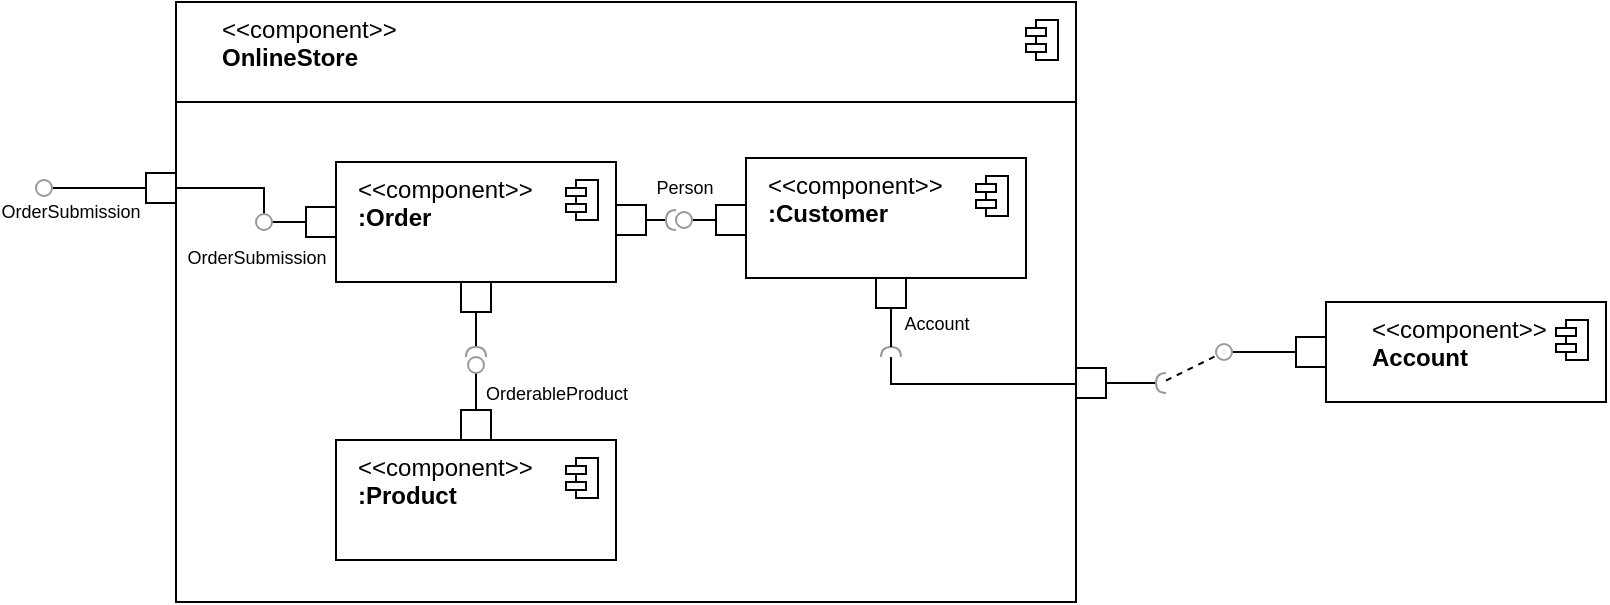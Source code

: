 <mxfile version="16.5.1" type="device"><diagram id="vc8r_1XYBC7EFZj3Y8ex" name="Page-1"><mxGraphModel dx="1332" dy="983" grid="1" gridSize="10" guides="1" tooltips="1" connect="1" arrows="1" fold="1" page="1" pageScale="1" pageWidth="1019" pageHeight="1320" math="0" shadow="0"><root><mxCell id="0"/><mxCell id="1" parent="0"/><mxCell id="s3TwL0lOHZJc88dg1orS-1" value="" style="group" vertex="1" connectable="0" parent="1"><mxGeometry x="40" y="50" width="565" height="300" as="geometry"/></mxCell><mxCell id="s3TwL0lOHZJc88dg1orS-2" value="" style="rounded=0;whiteSpace=wrap;html=1;" vertex="1" parent="s3TwL0lOHZJc88dg1orS-1"><mxGeometry x="70" y="50" width="450" height="250" as="geometry"/></mxCell><mxCell id="s3TwL0lOHZJc88dg1orS-3" value="" style="html=1;rounded=0;aspect=fixed;" vertex="1" parent="s3TwL0lOHZJc88dg1orS-1"><mxGeometry x="520" y="183" width="15" height="15" as="geometry"/></mxCell><mxCell id="s3TwL0lOHZJc88dg1orS-4" value="" style="endArrow=none;html=1;rounded=0;align=center;verticalAlign=top;endFill=0;labelBackgroundColor=none;endSize=2;" edge="1" parent="s3TwL0lOHZJc88dg1orS-1" source="s3TwL0lOHZJc88dg1orS-3" target="s3TwL0lOHZJc88dg1orS-5"><mxGeometry relative="1" as="geometry"/></mxCell><mxCell id="s3TwL0lOHZJc88dg1orS-5" value="" style="shape=requiredInterface;html=1;fontSize=11;align=center;fillColor=none;points=[];aspect=fixed;resizable=0;verticalAlign=bottom;labelPosition=center;verticalLabelPosition=top;flipH=1;strokeColor=#999999;" vertex="1" parent="s3TwL0lOHZJc88dg1orS-1"><mxGeometry x="560" y="185.5" width="5" height="10" as="geometry"/></mxCell><mxCell id="s3TwL0lOHZJc88dg1orS-6" value="" style="html=1;rounded=0;" vertex="1" parent="s3TwL0lOHZJc88dg1orS-1"><mxGeometry x="55" y="85.5" width="15" height="15" as="geometry"/></mxCell><mxCell id="s3TwL0lOHZJc88dg1orS-7" value="" style="endArrow=none;html=1;rounded=0;align=center;verticalAlign=top;endFill=0;labelBackgroundColor=none;endSize=2;" edge="1" parent="s3TwL0lOHZJc88dg1orS-1" source="s3TwL0lOHZJc88dg1orS-6" target="s3TwL0lOHZJc88dg1orS-9"><mxGeometry relative="1" as="geometry"/></mxCell><mxCell id="s3TwL0lOHZJc88dg1orS-8" value="OrderSubmission" style="edgeLabel;html=1;align=center;verticalAlign=middle;resizable=0;points=[];fontSize=9;" vertex="1" connectable="0" parent="s3TwL0lOHZJc88dg1orS-7"><mxGeometry x="0.617" y="-1" relative="1" as="geometry"><mxPoint y="13" as="offset"/></mxGeometry></mxCell><mxCell id="s3TwL0lOHZJc88dg1orS-9" value="" style="ellipse;html=1;fontSize=11;align=center;fillColor=none;points=[];aspect=fixed;resizable=0;verticalAlign=bottom;labelPosition=center;verticalLabelPosition=top;flipH=1;strokeColor=#999999;" vertex="1" parent="s3TwL0lOHZJc88dg1orS-1"><mxGeometry y="89" width="8" height="8" as="geometry"/></mxCell><mxCell id="s3TwL0lOHZJc88dg1orS-10" value="&lt;div&gt;&amp;lt;&amp;lt;component&amp;gt;&amp;gt;&lt;/div&gt;&lt;div&gt;&lt;b&gt;OnlineStore&lt;/b&gt;&lt;/div&gt;" style="html=1;align=left;spacingLeft=21;verticalAlign=top;" vertex="1" parent="s3TwL0lOHZJc88dg1orS-1"><mxGeometry x="70" width="450" height="50" as="geometry"/></mxCell><mxCell id="s3TwL0lOHZJc88dg1orS-11" value="" style="shape=module;jettyWidth=10;jettyHeight=4;" vertex="1" parent="s3TwL0lOHZJc88dg1orS-10"><mxGeometry x="1" width="16" height="20" relative="1" as="geometry"><mxPoint x="-25" y="9" as="offset"/></mxGeometry></mxCell><mxCell id="s3TwL0lOHZJc88dg1orS-12" style="edgeStyle=orthogonalEdgeStyle;rounded=0;orthogonalLoop=1;jettySize=auto;html=1;labelBackgroundColor=none;endArrow=none;endFill=0;" edge="1" parent="1" source="s3TwL0lOHZJc88dg1orS-27" target="s3TwL0lOHZJc88dg1orS-3"><mxGeometry relative="1" as="geometry"><mxPoint x="680" y="180" as="targetPoint"/><Array as="points"><mxPoint x="468" y="241"/></Array></mxGeometry></mxCell><mxCell id="s3TwL0lOHZJc88dg1orS-13" style="rounded=0;orthogonalLoop=1;jettySize=auto;html=1;labelBackgroundColor=none;endArrow=none;endFill=0;fontSize=9;dashed=1;" edge="1" parent="1" source="s3TwL0lOHZJc88dg1orS-5" target="s3TwL0lOHZJc88dg1orS-20"><mxGeometry relative="1" as="geometry"/></mxCell><mxCell id="s3TwL0lOHZJc88dg1orS-14" style="edgeStyle=orthogonalEdgeStyle;rounded=0;orthogonalLoop=1;jettySize=auto;html=1;labelBackgroundColor=none;endArrow=none;endFill=0;" edge="1" parent="1" source="s3TwL0lOHZJc88dg1orS-42" target="s3TwL0lOHZJc88dg1orS-6"><mxGeometry relative="1" as="geometry"><Array as="points"><mxPoint x="154" y="143"/></Array></mxGeometry></mxCell><mxCell id="s3TwL0lOHZJc88dg1orS-15" value="" style="group" vertex="1" connectable="0" parent="1"><mxGeometry x="630" y="200" width="195" height="50" as="geometry"/></mxCell><mxCell id="s3TwL0lOHZJc88dg1orS-16" value="&lt;div&gt;&amp;lt;&amp;lt;component&amp;gt;&amp;gt;&lt;/div&gt;&lt;div&gt;&lt;b&gt;Account&lt;/b&gt;&lt;/div&gt;" style="html=1;align=left;spacingLeft=21;verticalAlign=top;" vertex="1" parent="s3TwL0lOHZJc88dg1orS-15"><mxGeometry x="55" width="140" height="50" as="geometry"/></mxCell><mxCell id="s3TwL0lOHZJc88dg1orS-17" value="" style="shape=module;jettyWidth=10;jettyHeight=4;" vertex="1" parent="s3TwL0lOHZJc88dg1orS-16"><mxGeometry x="1" width="16" height="20" relative="1" as="geometry"><mxPoint x="-25" y="9" as="offset"/></mxGeometry></mxCell><mxCell id="s3TwL0lOHZJc88dg1orS-18" value="" style="html=1;rounded=0;" vertex="1" parent="s3TwL0lOHZJc88dg1orS-15"><mxGeometry x="40" y="17.5" width="15" height="15" as="geometry"/></mxCell><mxCell id="s3TwL0lOHZJc88dg1orS-19" value="" style="endArrow=none;html=1;rounded=0;align=center;verticalAlign=top;endFill=0;labelBackgroundColor=none;endSize=2;fontSize=9;" edge="1" parent="s3TwL0lOHZJc88dg1orS-15" source="s3TwL0lOHZJc88dg1orS-18" target="s3TwL0lOHZJc88dg1orS-20"><mxGeometry relative="1" as="geometry"/></mxCell><mxCell id="s3TwL0lOHZJc88dg1orS-20" value="" style="ellipse;html=1;fontSize=11;align=center;fillColor=none;points=[];aspect=fixed;resizable=0;verticalAlign=bottom;labelPosition=center;verticalLabelPosition=top;flipH=1;strokeColor=#999999;" vertex="1" parent="s3TwL0lOHZJc88dg1orS-15"><mxGeometry y="21" width="8" height="8" as="geometry"/></mxCell><mxCell id="s3TwL0lOHZJc88dg1orS-21" value="" style="group" vertex="1" connectable="0" parent="1"><mxGeometry x="360" y="128" width="175" height="99.5" as="geometry"/></mxCell><mxCell id="s3TwL0lOHZJc88dg1orS-22" value="" style="html=1;rounded=0;" vertex="1" parent="s3TwL0lOHZJc88dg1orS-21"><mxGeometry x="20" y="23.5" width="15" height="15" as="geometry"/></mxCell><mxCell id="s3TwL0lOHZJc88dg1orS-23" value="" style="endArrow=none;html=1;rounded=0;align=center;verticalAlign=top;endFill=0;labelBackgroundColor=none;endSize=2;fontSize=9;" edge="1" parent="s3TwL0lOHZJc88dg1orS-21" source="s3TwL0lOHZJc88dg1orS-22" target="s3TwL0lOHZJc88dg1orS-25"><mxGeometry relative="1" as="geometry"/></mxCell><mxCell id="s3TwL0lOHZJc88dg1orS-24" value="Person" style="edgeLabel;html=1;align=center;verticalAlign=middle;resizable=0;points=[];fontSize=9;" vertex="1" connectable="0" parent="s3TwL0lOHZJc88dg1orS-23"><mxGeometry y="-2" relative="1" as="geometry"><mxPoint x="-10" y="-14" as="offset"/></mxGeometry></mxCell><mxCell id="s3TwL0lOHZJc88dg1orS-25" value="" style="ellipse;html=1;fontSize=11;align=center;fillColor=none;points=[];aspect=fixed;resizable=0;verticalAlign=bottom;labelPosition=center;verticalLabelPosition=top;flipH=1;strokeColor=#999999;" vertex="1" parent="s3TwL0lOHZJc88dg1orS-21"><mxGeometry y="27" width="8" height="8" as="geometry"/></mxCell><mxCell id="s3TwL0lOHZJc88dg1orS-26" value="" style="html=1;rounded=0;" vertex="1" parent="s3TwL0lOHZJc88dg1orS-21"><mxGeometry x="100" y="42" width="15" height="15" as="geometry"/></mxCell><mxCell id="s3TwL0lOHZJc88dg1orS-27" value="" style="shape=requiredInterface;html=1;fontSize=11;align=center;fillColor=none;points=[];aspect=fixed;resizable=0;verticalAlign=bottom;labelPosition=center;verticalLabelPosition=top;flipH=1;strokeColor=#999999;rotation=90;" vertex="1" parent="s3TwL0lOHZJc88dg1orS-21"><mxGeometry x="105" y="92" width="5" height="10" as="geometry"/></mxCell><mxCell id="s3TwL0lOHZJc88dg1orS-28" value="&lt;div&gt;&amp;lt;&amp;lt;component&amp;gt;&amp;gt;&lt;/div&gt;&lt;div&gt;&lt;b&gt;:Customer&lt;/b&gt;&lt;/div&gt;" style="html=1;align=left;spacingLeft=9;verticalAlign=top;" vertex="1" parent="s3TwL0lOHZJc88dg1orS-21"><mxGeometry x="35" width="140" height="60" as="geometry"/></mxCell><mxCell id="s3TwL0lOHZJc88dg1orS-29" value="" style="shape=module;jettyWidth=10;jettyHeight=4;" vertex="1" parent="s3TwL0lOHZJc88dg1orS-28"><mxGeometry x="1" width="16" height="20" relative="1" as="geometry"><mxPoint x="-25" y="9" as="offset"/></mxGeometry></mxCell><mxCell id="s3TwL0lOHZJc88dg1orS-30" value="" style="html=1;rounded=0;aspect=fixed;" vertex="1" parent="s3TwL0lOHZJc88dg1orS-21"><mxGeometry x="100" y="60" width="15" height="15" as="geometry"/></mxCell><mxCell id="s3TwL0lOHZJc88dg1orS-31" value="" style="endArrow=none;html=1;rounded=0;align=center;verticalAlign=top;endFill=0;labelBackgroundColor=none;endSize=2;fontSize=9;" edge="1" parent="s3TwL0lOHZJc88dg1orS-21" source="s3TwL0lOHZJc88dg1orS-30" target="s3TwL0lOHZJc88dg1orS-27"><mxGeometry relative="1" as="geometry"><mxPoint x="330" y="122.5" as="targetPoint"/></mxGeometry></mxCell><mxCell id="s3TwL0lOHZJc88dg1orS-32" value="Account" style="edgeLabel;html=1;align=center;verticalAlign=middle;resizable=0;points=[];fontSize=9;" vertex="1" connectable="0" parent="s3TwL0lOHZJc88dg1orS-31"><mxGeometry x="-0.179" y="2" relative="1" as="geometry"><mxPoint x="20.5" as="offset"/></mxGeometry></mxCell><mxCell id="s3TwL0lOHZJc88dg1orS-33" value="" style="group" vertex="1" connectable="0" parent="1"><mxGeometry x="150" y="130" width="210" height="97.5" as="geometry"/></mxCell><mxCell id="s3TwL0lOHZJc88dg1orS-34" value="&lt;div&gt;&amp;lt;&amp;lt;component&amp;gt;&amp;gt;&lt;/div&gt;&lt;div&gt;&lt;b&gt;:Order&lt;/b&gt;&lt;/div&gt;" style="html=1;align=left;spacingLeft=9;verticalAlign=top;" vertex="1" parent="s3TwL0lOHZJc88dg1orS-33"><mxGeometry x="40" width="140" height="60" as="geometry"/></mxCell><mxCell id="s3TwL0lOHZJc88dg1orS-35" value="" style="shape=module;jettyWidth=10;jettyHeight=4;" vertex="1" parent="s3TwL0lOHZJc88dg1orS-34"><mxGeometry x="1" width="16" height="20" relative="1" as="geometry"><mxPoint x="-25" y="9" as="offset"/></mxGeometry></mxCell><mxCell id="s3TwL0lOHZJc88dg1orS-36" value="" style="html=1;rounded=0;" vertex="1" parent="s3TwL0lOHZJc88dg1orS-33"><mxGeometry x="180" y="21.5" width="15" height="15" as="geometry"/></mxCell><mxCell id="s3TwL0lOHZJc88dg1orS-37" value="" style="endArrow=none;html=1;rounded=0;align=center;verticalAlign=top;endFill=0;labelBackgroundColor=none;endSize=2;" edge="1" parent="s3TwL0lOHZJc88dg1orS-33" source="s3TwL0lOHZJc88dg1orS-36" target="s3TwL0lOHZJc88dg1orS-38"><mxGeometry relative="1" as="geometry"/></mxCell><mxCell id="s3TwL0lOHZJc88dg1orS-38" value="" style="shape=requiredInterface;html=1;fontSize=11;align=center;fillColor=none;points=[];aspect=fixed;resizable=0;verticalAlign=bottom;labelPosition=center;verticalLabelPosition=top;flipH=1;strokeColor=#999999;" vertex="1" parent="s3TwL0lOHZJc88dg1orS-33"><mxGeometry x="205" y="24" width="5" height="10" as="geometry"/></mxCell><mxCell id="s3TwL0lOHZJc88dg1orS-39" value="" style="html=1;rounded=0;" vertex="1" parent="s3TwL0lOHZJc88dg1orS-33"><mxGeometry x="25" y="22.5" width="15" height="15" as="geometry"/></mxCell><mxCell id="s3TwL0lOHZJc88dg1orS-40" value="" style="endArrow=none;html=1;rounded=0;align=center;verticalAlign=top;endFill=0;labelBackgroundColor=none;endSize=2;" edge="1" parent="s3TwL0lOHZJc88dg1orS-33" source="s3TwL0lOHZJc88dg1orS-39" target="s3TwL0lOHZJc88dg1orS-42"><mxGeometry relative="1" as="geometry"/></mxCell><mxCell id="s3TwL0lOHZJc88dg1orS-41" value="OrderSubmission" style="edgeLabel;html=1;align=center;verticalAlign=middle;resizable=0;points=[];fontSize=9;" vertex="1" connectable="0" parent="s3TwL0lOHZJc88dg1orS-40"><mxGeometry x="0.059" y="-1" relative="1" as="geometry"><mxPoint x="-16" y="18.5" as="offset"/></mxGeometry></mxCell><mxCell id="s3TwL0lOHZJc88dg1orS-42" value="" style="ellipse;html=1;fontSize=11;align=center;fillColor=none;points=[];aspect=fixed;resizable=0;verticalAlign=bottom;labelPosition=center;verticalLabelPosition=top;flipH=1;strokeColor=#999999;" vertex="1" parent="s3TwL0lOHZJc88dg1orS-33"><mxGeometry y="26" width="8" height="8" as="geometry"/></mxCell><mxCell id="s3TwL0lOHZJc88dg1orS-43" value="" style="html=1;rounded=0;aspect=fixed;" vertex="1" parent="s3TwL0lOHZJc88dg1orS-33"><mxGeometry x="102.5" y="60" width="15" height="15" as="geometry"/></mxCell><mxCell id="s3TwL0lOHZJc88dg1orS-44" value="" style="endArrow=none;html=1;rounded=0;align=center;verticalAlign=top;endFill=0;labelBackgroundColor=none;endSize=2;" edge="1" parent="s3TwL0lOHZJc88dg1orS-33" source="s3TwL0lOHZJc88dg1orS-43" target="s3TwL0lOHZJc88dg1orS-45"><mxGeometry relative="1" as="geometry"/></mxCell><mxCell id="s3TwL0lOHZJc88dg1orS-45" value="" style="shape=requiredInterface;html=1;fontSize=11;align=center;fillColor=none;points=[];aspect=fixed;resizable=0;verticalAlign=bottom;labelPosition=center;verticalLabelPosition=top;flipH=1;strokeColor=#999999;rotation=90;" vertex="1" parent="s3TwL0lOHZJc88dg1orS-33"><mxGeometry x="107.5" y="90" width="5" height="10" as="geometry"/></mxCell><mxCell id="s3TwL0lOHZJc88dg1orS-46" value="" style="group" vertex="1" connectable="0" parent="1"><mxGeometry x="190" y="227.5" width="140" height="101.5" as="geometry"/></mxCell><mxCell id="s3TwL0lOHZJc88dg1orS-47" value="" style="html=1;rounded=0;" vertex="1" parent="s3TwL0lOHZJc88dg1orS-46"><mxGeometry x="62.5" y="26.5" width="15" height="15" as="geometry"/></mxCell><mxCell id="s3TwL0lOHZJc88dg1orS-48" value="" style="endArrow=none;html=1;rounded=0;align=center;verticalAlign=top;endFill=0;labelBackgroundColor=none;endSize=2;fontSize=9;" edge="1" parent="s3TwL0lOHZJc88dg1orS-46" source="s3TwL0lOHZJc88dg1orS-47" target="s3TwL0lOHZJc88dg1orS-50"><mxGeometry relative="1" as="geometry"/></mxCell><mxCell id="s3TwL0lOHZJc88dg1orS-49" value="OrderableProduct" style="edgeLabel;html=1;align=center;verticalAlign=middle;resizable=0;points=[];fontSize=9;" vertex="1" connectable="0" parent="s3TwL0lOHZJc88dg1orS-48"><mxGeometry x="0.297" relative="1" as="geometry"><mxPoint x="40" y="3.5" as="offset"/></mxGeometry></mxCell><mxCell id="s3TwL0lOHZJc88dg1orS-50" value="" style="ellipse;html=1;fontSize=11;align=center;fillColor=none;points=[];aspect=fixed;resizable=0;verticalAlign=bottom;labelPosition=center;verticalLabelPosition=top;flipH=1;strokeColor=#999999;" vertex="1" parent="s3TwL0lOHZJc88dg1orS-46"><mxGeometry x="66" width="8" height="8" as="geometry"/></mxCell><mxCell id="s3TwL0lOHZJc88dg1orS-51" value="&lt;div&gt;&amp;lt;&amp;lt;component&amp;gt;&amp;gt;&lt;/div&gt;&lt;div&gt;&lt;b&gt;:Product&lt;/b&gt;&lt;/div&gt;" style="html=1;align=left;spacingLeft=9;verticalAlign=top;" vertex="1" parent="s3TwL0lOHZJc88dg1orS-46"><mxGeometry y="41.5" width="140" height="60" as="geometry"/></mxCell><mxCell id="s3TwL0lOHZJc88dg1orS-52" value="" style="shape=module;jettyWidth=10;jettyHeight=4;" vertex="1" parent="s3TwL0lOHZJc88dg1orS-51"><mxGeometry x="1" width="16" height="20" relative="1" as="geometry"><mxPoint x="-25" y="9" as="offset"/></mxGeometry></mxCell></root></mxGraphModel></diagram></mxfile>